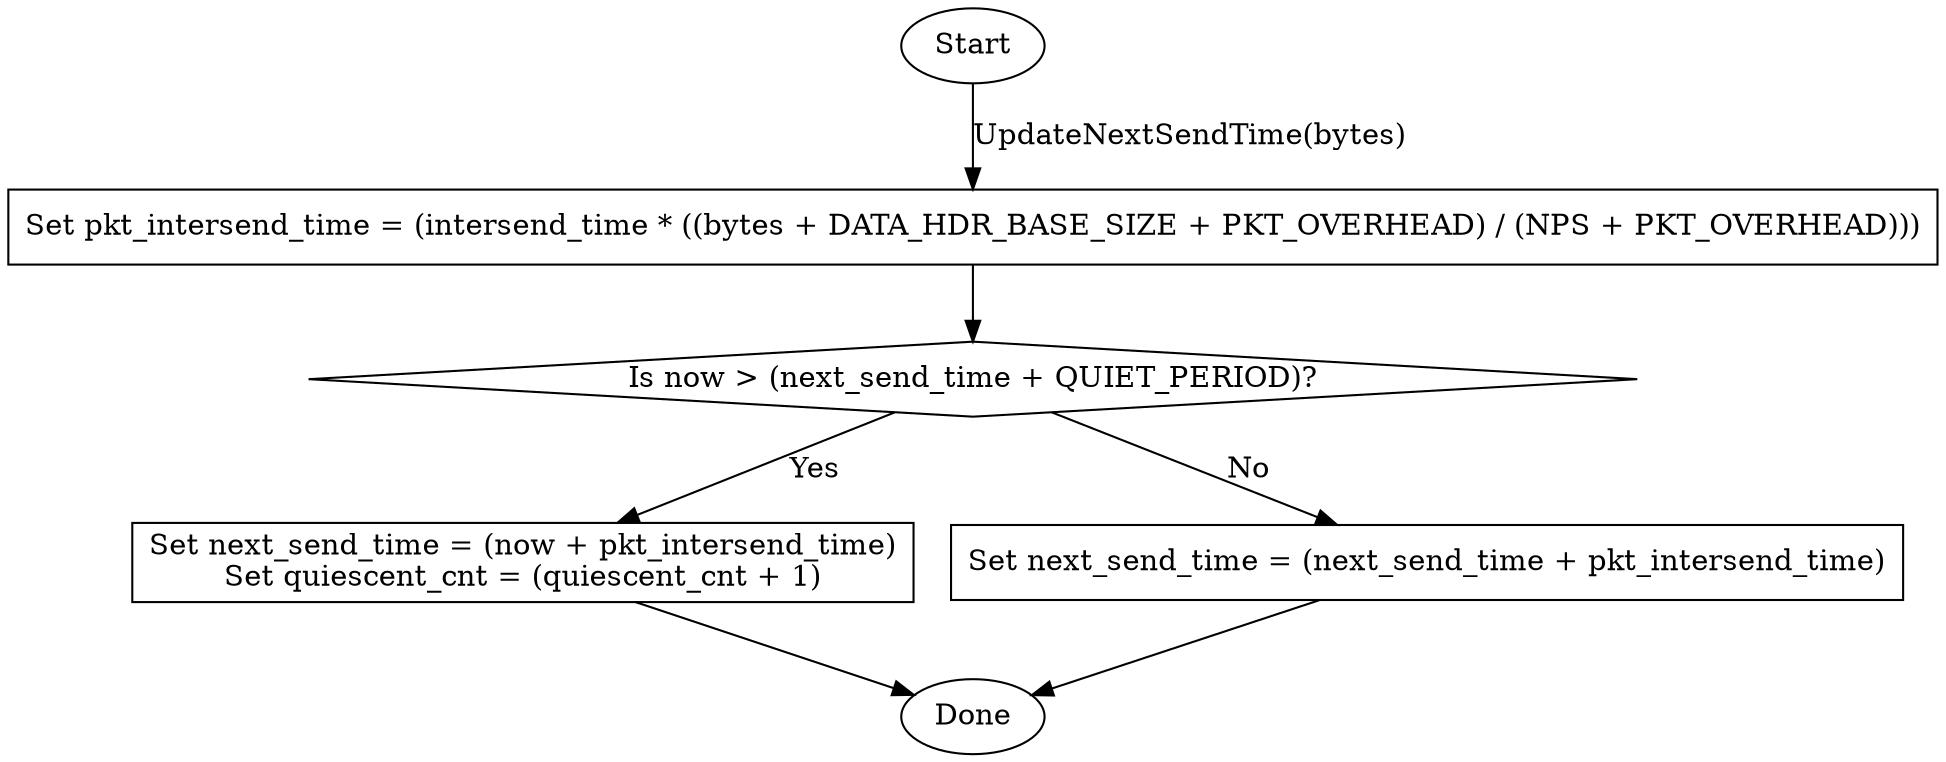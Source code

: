 digraph sliq_copa_updatenextsendtime {
    strt [ shape = ellipse, label = "Start" ];
    done [ shape = ellipse, label = "Done" ];
    blk1 [ shape = box,     label = "Set pkt_intersend_time = (intersend_time * ((bytes + DATA_HDR_BASE_SIZE + PKT_OVERHEAD) / (NPS + PKT_OVERHEAD)))" ];
    blk2 [ shape = box,     label = "Set next_send_time = (now + pkt_intersend_time)\nSet quiescent_cnt = (quiescent_cnt + 1)" ];
    blk3 [ shape = box,     label = "Set next_send_time = (next_send_time + pkt_intersend_time)" ];
    dsc1 [ shape = diamond, label = "Is now > (next_send_time + QUIET_PERIOD)?" ];

    strt -> blk1 [ label = "UpdateNextSendTime(bytes)" ];
    blk1 -> dsc1;
    dsc1 -> blk2 [ label = "Yes" ];
    dsc1 -> blk3 [ label = "No" ];
    blk2 -> done;
    blk3 -> done;
}
